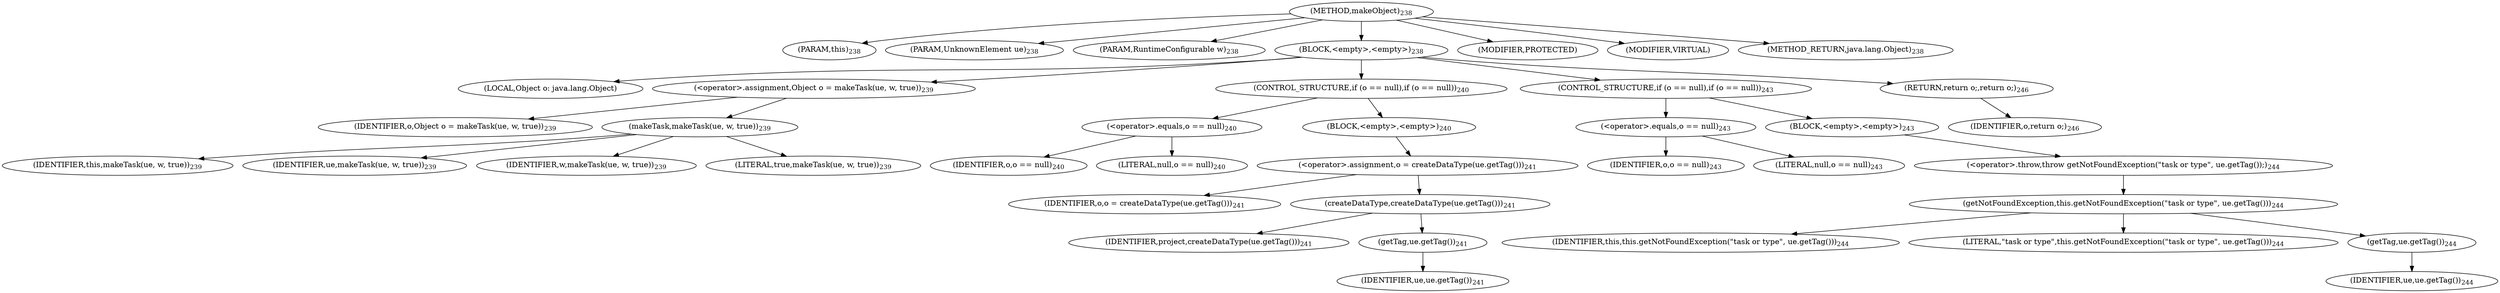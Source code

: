 digraph "makeObject" {  
"325" [label = <(METHOD,makeObject)<SUB>238</SUB>> ]
"12" [label = <(PARAM,this)<SUB>238</SUB>> ]
"326" [label = <(PARAM,UnknownElement ue)<SUB>238</SUB>> ]
"327" [label = <(PARAM,RuntimeConfigurable w)<SUB>238</SUB>> ]
"328" [label = <(BLOCK,&lt;empty&gt;,&lt;empty&gt;)<SUB>238</SUB>> ]
"329" [label = <(LOCAL,Object o: java.lang.Object)> ]
"330" [label = <(&lt;operator&gt;.assignment,Object o = makeTask(ue, w, true))<SUB>239</SUB>> ]
"331" [label = <(IDENTIFIER,o,Object o = makeTask(ue, w, true))<SUB>239</SUB>> ]
"332" [label = <(makeTask,makeTask(ue, w, true))<SUB>239</SUB>> ]
"11" [label = <(IDENTIFIER,this,makeTask(ue, w, true))<SUB>239</SUB>> ]
"333" [label = <(IDENTIFIER,ue,makeTask(ue, w, true))<SUB>239</SUB>> ]
"334" [label = <(IDENTIFIER,w,makeTask(ue, w, true))<SUB>239</SUB>> ]
"335" [label = <(LITERAL,true,makeTask(ue, w, true))<SUB>239</SUB>> ]
"336" [label = <(CONTROL_STRUCTURE,if (o == null),if (o == null))<SUB>240</SUB>> ]
"337" [label = <(&lt;operator&gt;.equals,o == null)<SUB>240</SUB>> ]
"338" [label = <(IDENTIFIER,o,o == null)<SUB>240</SUB>> ]
"339" [label = <(LITERAL,null,o == null)<SUB>240</SUB>> ]
"340" [label = <(BLOCK,&lt;empty&gt;,&lt;empty&gt;)<SUB>240</SUB>> ]
"341" [label = <(&lt;operator&gt;.assignment,o = createDataType(ue.getTag()))<SUB>241</SUB>> ]
"342" [label = <(IDENTIFIER,o,o = createDataType(ue.getTag()))<SUB>241</SUB>> ]
"343" [label = <(createDataType,createDataType(ue.getTag()))<SUB>241</SUB>> ]
"344" [label = <(IDENTIFIER,project,createDataType(ue.getTag()))<SUB>241</SUB>> ]
"345" [label = <(getTag,ue.getTag())<SUB>241</SUB>> ]
"346" [label = <(IDENTIFIER,ue,ue.getTag())<SUB>241</SUB>> ]
"347" [label = <(CONTROL_STRUCTURE,if (o == null),if (o == null))<SUB>243</SUB>> ]
"348" [label = <(&lt;operator&gt;.equals,o == null)<SUB>243</SUB>> ]
"349" [label = <(IDENTIFIER,o,o == null)<SUB>243</SUB>> ]
"350" [label = <(LITERAL,null,o == null)<SUB>243</SUB>> ]
"351" [label = <(BLOCK,&lt;empty&gt;,&lt;empty&gt;)<SUB>243</SUB>> ]
"352" [label = <(&lt;operator&gt;.throw,throw getNotFoundException(&quot;task or type&quot;, ue.getTag());)<SUB>244</SUB>> ]
"353" [label = <(getNotFoundException,this.getNotFoundException(&quot;task or type&quot;, ue.getTag()))<SUB>244</SUB>> ]
"13" [label = <(IDENTIFIER,this,this.getNotFoundException(&quot;task or type&quot;, ue.getTag()))<SUB>244</SUB>> ]
"354" [label = <(LITERAL,&quot;task or type&quot;,this.getNotFoundException(&quot;task or type&quot;, ue.getTag()))<SUB>244</SUB>> ]
"355" [label = <(getTag,ue.getTag())<SUB>244</SUB>> ]
"356" [label = <(IDENTIFIER,ue,ue.getTag())<SUB>244</SUB>> ]
"357" [label = <(RETURN,return o;,return o;)<SUB>246</SUB>> ]
"358" [label = <(IDENTIFIER,o,return o;)<SUB>246</SUB>> ]
"359" [label = <(MODIFIER,PROTECTED)> ]
"360" [label = <(MODIFIER,VIRTUAL)> ]
"361" [label = <(METHOD_RETURN,java.lang.Object)<SUB>238</SUB>> ]
  "325" -> "12" 
  "325" -> "326" 
  "325" -> "327" 
  "325" -> "328" 
  "325" -> "359" 
  "325" -> "360" 
  "325" -> "361" 
  "328" -> "329" 
  "328" -> "330" 
  "328" -> "336" 
  "328" -> "347" 
  "328" -> "357" 
  "330" -> "331" 
  "330" -> "332" 
  "332" -> "11" 
  "332" -> "333" 
  "332" -> "334" 
  "332" -> "335" 
  "336" -> "337" 
  "336" -> "340" 
  "337" -> "338" 
  "337" -> "339" 
  "340" -> "341" 
  "341" -> "342" 
  "341" -> "343" 
  "343" -> "344" 
  "343" -> "345" 
  "345" -> "346" 
  "347" -> "348" 
  "347" -> "351" 
  "348" -> "349" 
  "348" -> "350" 
  "351" -> "352" 
  "352" -> "353" 
  "353" -> "13" 
  "353" -> "354" 
  "353" -> "355" 
  "355" -> "356" 
  "357" -> "358" 
}
